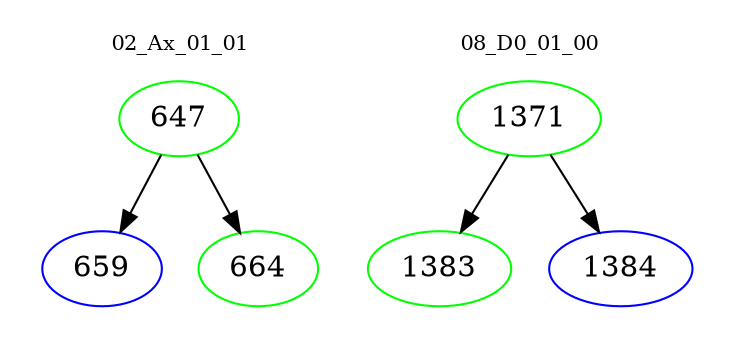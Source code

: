 digraph{
subgraph cluster_0 {
color = white
label = "02_Ax_01_01";
fontsize=10;
T0_647 [label="647", color="green"]
T0_647 -> T0_659 [color="black"]
T0_659 [label="659", color="blue"]
T0_647 -> T0_664 [color="black"]
T0_664 [label="664", color="green"]
}
subgraph cluster_1 {
color = white
label = "08_D0_01_00";
fontsize=10;
T1_1371 [label="1371", color="green"]
T1_1371 -> T1_1383 [color="black"]
T1_1383 [label="1383", color="green"]
T1_1371 -> T1_1384 [color="black"]
T1_1384 [label="1384", color="blue"]
}
}
